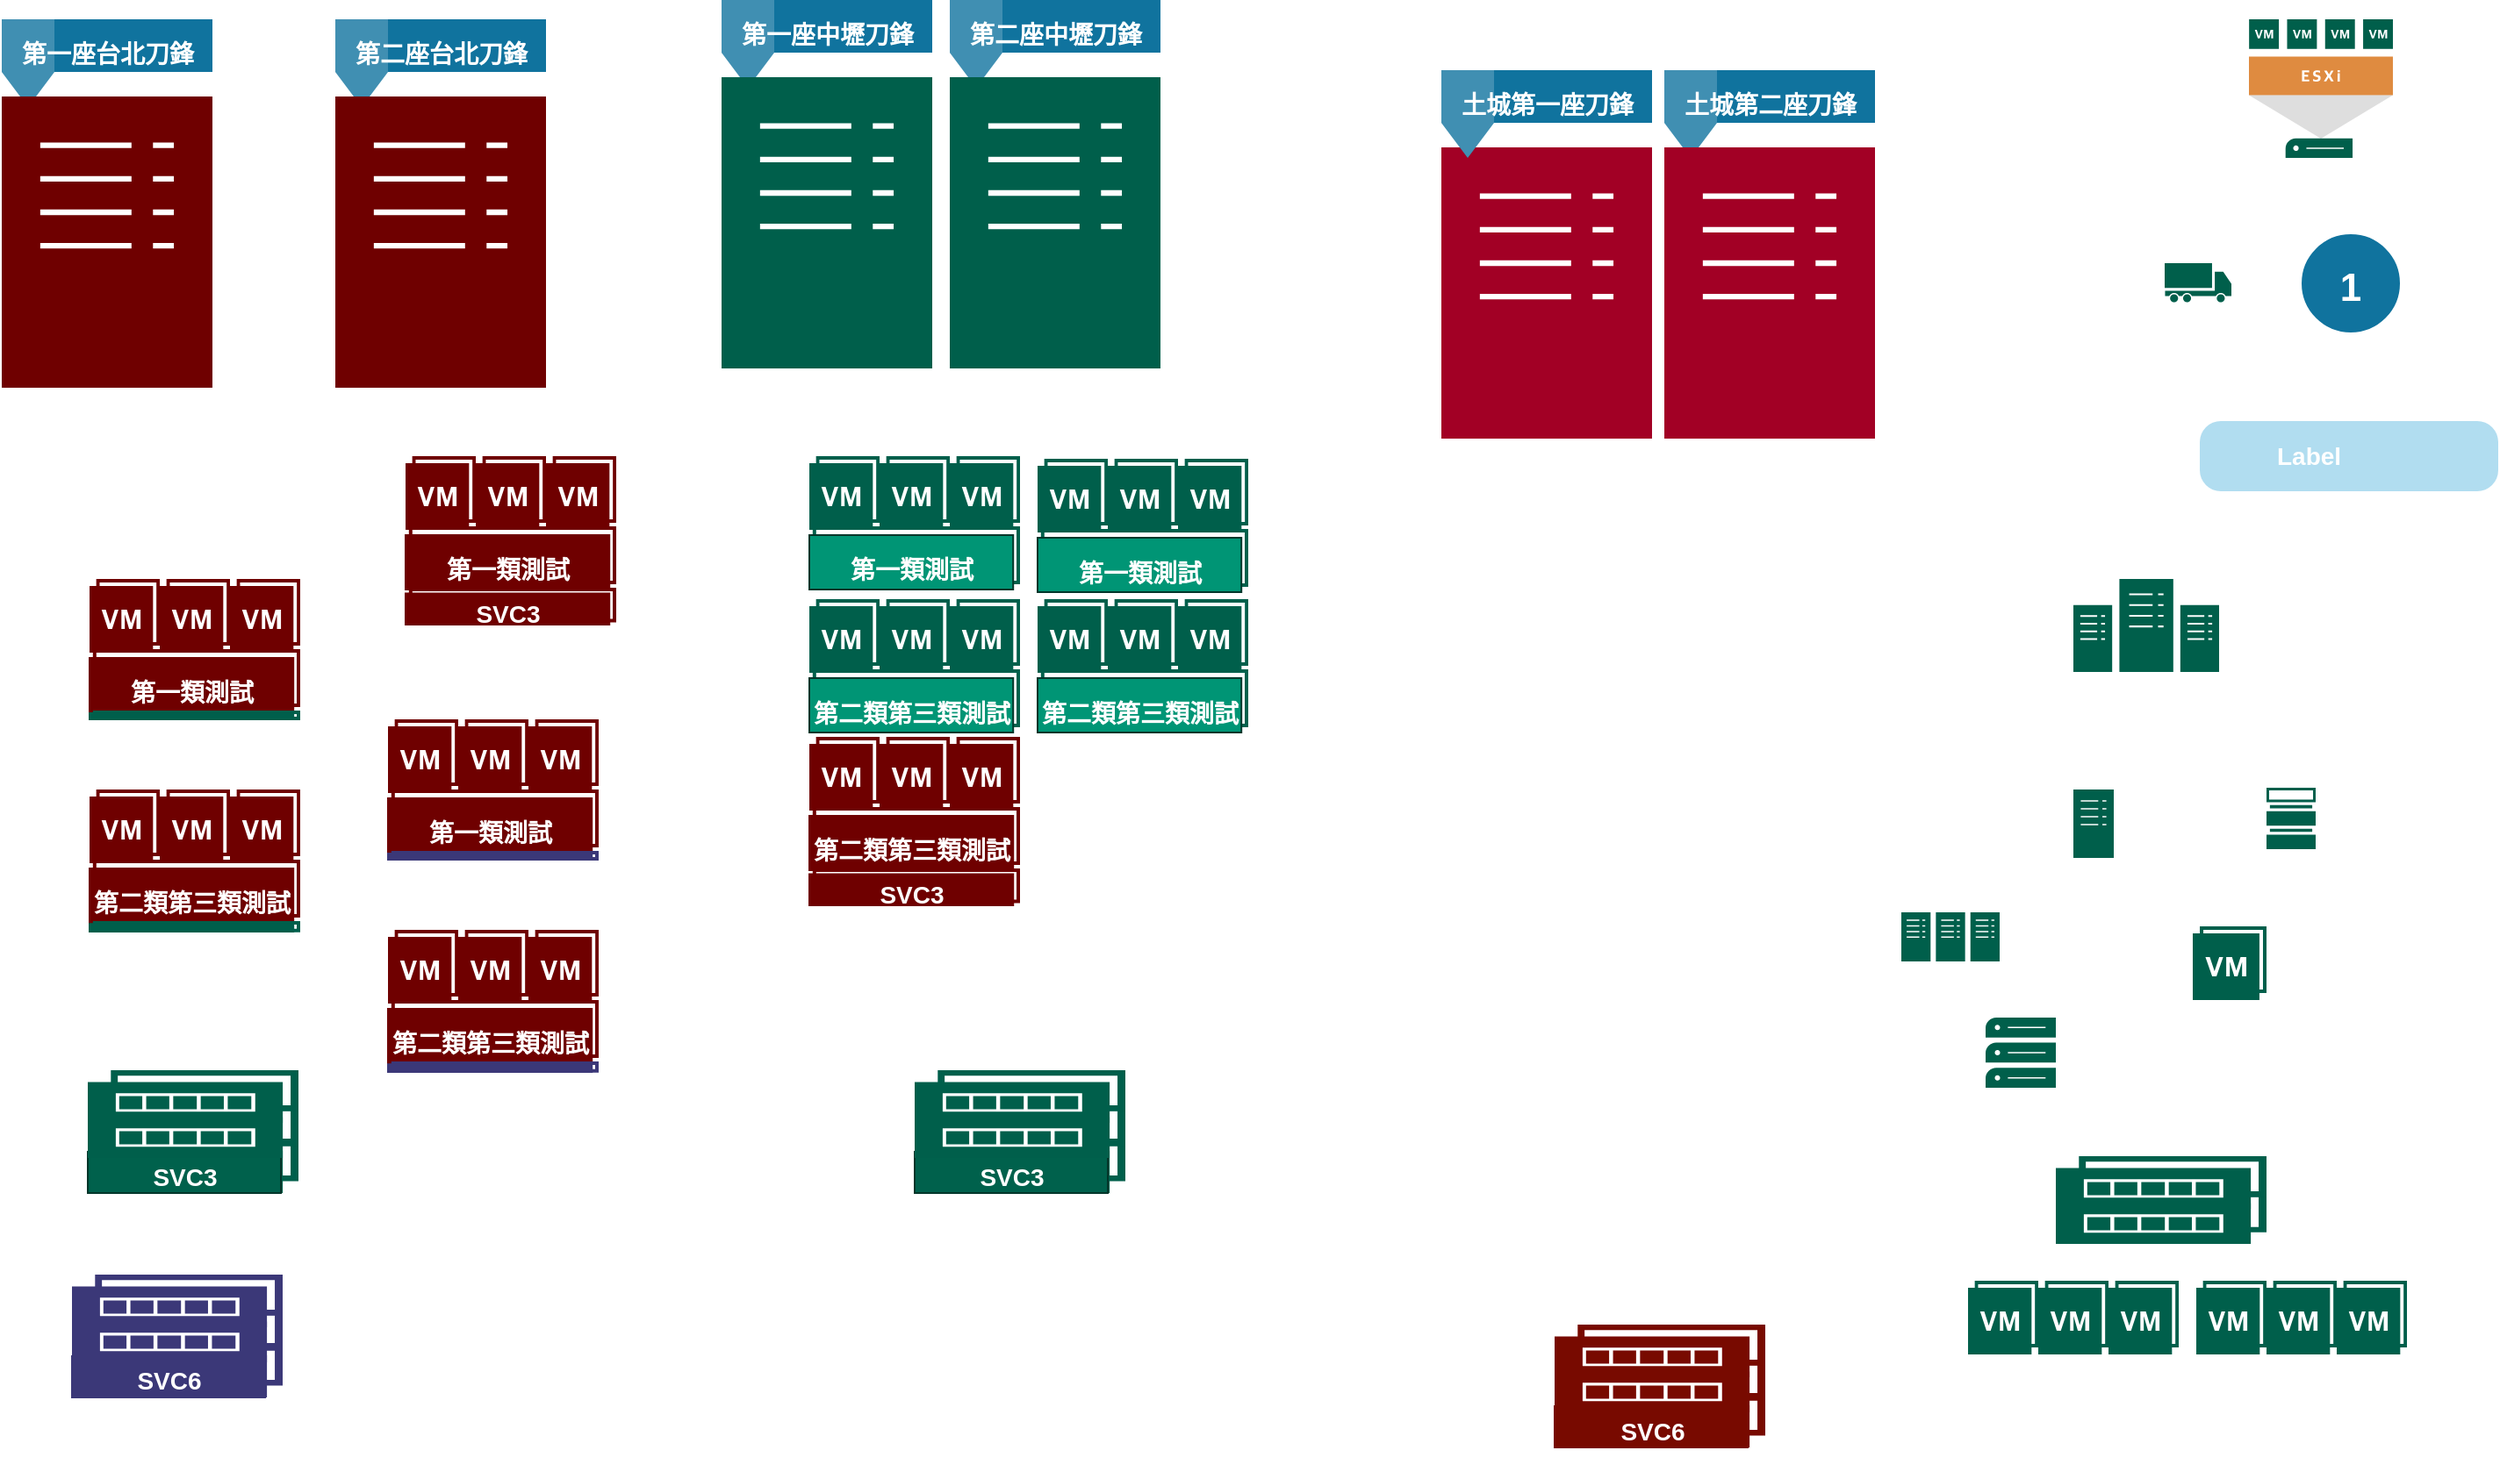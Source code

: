 <mxfile version="20.8.3" type="github">
  <diagram name="Page-1" id="197159a0-c6a4-9194-75a8-e4174976684c">
    <mxGraphModel dx="793" dy="455" grid="1" gridSize="10" guides="1" tooltips="1" connect="1" arrows="1" fold="1" page="1" pageScale="1.5" pageWidth="1169" pageHeight="826" background="none" math="0" shadow="0">
      <root>
        <mxCell id="0" style=";html=1;" />
        <mxCell id="1" style=";html=1;" parent="0" />
        <mxCell id="K1tRB7-W2vUKsGSA8-Zj-12" value="" style="sketch=0;pointerEvents=1;shadow=0;dashed=0;html=1;strokeColor=none;fillColor=#005F4B;labelPosition=center;verticalLabelPosition=bottom;verticalAlign=top;align=center;outlineConnect=0;shape=mxgraph.veeam2.datacenter;" parent="1" vertex="1">
          <mxGeometry x="1240" y="350" width="83" height="53" as="geometry" />
        </mxCell>
        <mxCell id="K1tRB7-W2vUKsGSA8-Zj-13" value="" style="sketch=0;pointerEvents=1;shadow=0;dashed=0;html=1;strokeColor=none;fillColor=#005F4B;labelPosition=center;verticalLabelPosition=bottom;verticalAlign=top;align=center;outlineConnect=0;shape=mxgraph.veeam2.datastore_66_full;" parent="1" vertex="1">
          <mxGeometry x="1350" y="469" width="28.0" height="35" as="geometry" />
        </mxCell>
        <mxCell id="K1tRB7-W2vUKsGSA8-Zj-15" value="第一座台北刀鋒" style="html=1;shape=mxgraph.infographic.flag;dx=30;dy=20;fillColor=#10739E;strokeColor=none;align=center;verticalAlign=top;fontColor=#ffffff;fontSize=14;fontStyle=1;shadow=0;spacingTop=5;" parent="1" vertex="1">
          <mxGeometry x="60" y="31" width="120" height="50" as="geometry" />
        </mxCell>
        <mxCell id="K1tRB7-W2vUKsGSA8-Zj-16" value="Label" style="shape=rect;rounded=1;whiteSpace=wrap;html=1;shadow=0;strokeColor=none;fillColor=#B1DDF0;arcSize=30;fontSize=14;spacingLeft=42;fontStyle=1;fontColor=#FFFFFF;align=left;" parent="1" vertex="1">
          <mxGeometry x="1312" y="260" width="170" height="40" as="geometry" />
        </mxCell>
        <mxCell id="K1tRB7-W2vUKsGSA8-Zj-17" value="1" style="shape=ellipse;perimeter=ellipsePerimeter;fontSize=22;fontStyle=1;shadow=0;strokeColor=#ffffff;fillColor=#10739E;strokeWidth=4;fontColor=#ffffff;align=center;" parent="1" vertex="1">
          <mxGeometry x="1368" y="151.5" width="60" height="60" as="geometry" />
        </mxCell>
        <mxCell id="K1tRB7-W2vUKsGSA8-Zj-18" value="" style="sketch=0;pointerEvents=1;shadow=0;dashed=0;html=1;strokeColor=none;fillColor=#005F4B;labelPosition=center;verticalLabelPosition=bottom;verticalAlign=top;align=center;outlineConnect=0;shape=mxgraph.veeam2.transport;" parent="1" vertex="1">
          <mxGeometry x="1292" y="170" width="38" height="23" as="geometry" />
        </mxCell>
        <mxCell id="yUQ04PIXcJd15L_iZT2i-1" value="" style="sketch=0;pointerEvents=1;shadow=0;dashed=0;html=1;strokeColor=#6F0000;fillColor=#6F0000;labelPosition=center;verticalLabelPosition=bottom;verticalAlign=top;align=center;outlineConnect=0;shape=mxgraph.veeam2.server;fontColor=#ffffff;" parent="1" vertex="1">
          <mxGeometry x="60" y="75" width="120" height="166" as="geometry" />
        </mxCell>
        <mxCell id="yUQ04PIXcJd15L_iZT2i-2" value="" style="sketch=0;pointerEvents=1;shadow=0;dashed=0;html=1;strokeColor=none;fillColor=#005F4B;labelPosition=center;verticalLabelPosition=bottom;verticalAlign=top;align=center;outlineConnect=0;shape=mxgraph.veeam2.esxi_host;" parent="1" vertex="1">
          <mxGeometry x="1340" y="31" width="82" height="79" as="geometry" />
        </mxCell>
        <mxCell id="yUQ04PIXcJd15L_iZT2i-6" value="第一座中壢刀鋒" style="html=1;shape=mxgraph.infographic.flag;dx=30;dy=20;fillColor=#10739E;strokeColor=none;align=center;verticalAlign=top;fontColor=#ffffff;fontSize=14;fontStyle=1;shadow=0;spacingTop=5;" parent="1" vertex="1">
          <mxGeometry x="470" y="20" width="120" height="50" as="geometry" />
        </mxCell>
        <mxCell id="yUQ04PIXcJd15L_iZT2i-7" value="" style="sketch=0;pointerEvents=1;shadow=0;dashed=0;html=1;strokeColor=none;fillColor=#005F4B;labelPosition=center;verticalLabelPosition=bottom;verticalAlign=top;align=center;outlineConnect=0;shape=mxgraph.veeam2.server;" parent="1" vertex="1">
          <mxGeometry x="470" y="64" width="120" height="166" as="geometry" />
        </mxCell>
        <mxCell id="yUQ04PIXcJd15L_iZT2i-8" value="第二座台北刀鋒" style="html=1;shape=mxgraph.infographic.flag;dx=30;dy=20;fillColor=#10739E;strokeColor=none;align=center;verticalAlign=top;fontColor=#ffffff;fontSize=14;fontStyle=1;shadow=0;spacingTop=5;" parent="1" vertex="1">
          <mxGeometry x="250" y="31" width="120" height="50" as="geometry" />
        </mxCell>
        <mxCell id="yUQ04PIXcJd15L_iZT2i-9" value="" style="sketch=0;pointerEvents=1;shadow=0;dashed=0;html=1;strokeColor=#6D1F00;fillColor=#6F0000;labelPosition=center;verticalLabelPosition=bottom;verticalAlign=top;align=center;outlineConnect=0;shape=mxgraph.veeam2.server;fontColor=#ffffff;" parent="1" vertex="1">
          <mxGeometry x="250" y="75" width="120" height="166" as="geometry" />
        </mxCell>
        <mxCell id="yUQ04PIXcJd15L_iZT2i-10" value="第二座中壢刀鋒" style="html=1;shape=mxgraph.infographic.flag;dx=30;dy=20;fillColor=#10739E;strokeColor=none;align=center;verticalAlign=top;fontColor=#ffffff;fontSize=14;fontStyle=1;shadow=0;spacingTop=5;" parent="1" vertex="1">
          <mxGeometry x="600" y="20" width="120" height="50" as="geometry" />
        </mxCell>
        <mxCell id="yUQ04PIXcJd15L_iZT2i-11" value="" style="sketch=0;pointerEvents=1;shadow=0;dashed=0;html=1;strokeColor=none;fillColor=#005F4B;labelPosition=center;verticalLabelPosition=bottom;verticalAlign=top;align=center;outlineConnect=0;shape=mxgraph.veeam2.server;" parent="1" vertex="1">
          <mxGeometry x="600" y="64" width="120" height="166" as="geometry" />
        </mxCell>
        <mxCell id="yUQ04PIXcJd15L_iZT2i-13" value="" style="sketch=0;pointerEvents=1;shadow=0;dashed=0;html=1;strokeColor=#6F0000;fillColor=#a20025;labelPosition=center;verticalLabelPosition=bottom;verticalAlign=top;align=center;outlineConnect=0;shape=mxgraph.veeam2.server;fontColor=#ffffff;" parent="1" vertex="1">
          <mxGeometry x="880" y="104" width="120" height="166" as="geometry" />
        </mxCell>
        <mxCell id="yUQ04PIXcJd15L_iZT2i-14" value="土城第二座刀鋒" style="html=1;shape=mxgraph.infographic.flag;dx=30;dy=20;fillColor=#10739E;strokeColor=none;align=center;verticalAlign=top;fontColor=#ffffff;fontSize=14;fontStyle=1;shadow=0;spacingTop=5;" parent="1" vertex="1">
          <mxGeometry x="1007" y="60" width="120" height="50" as="geometry" />
        </mxCell>
        <mxCell id="yUQ04PIXcJd15L_iZT2i-15" value="" style="sketch=0;pointerEvents=1;shadow=0;dashed=0;html=1;strokeColor=#6D1F00;fillColor=#A20025;labelPosition=center;verticalLabelPosition=bottom;verticalAlign=top;align=center;outlineConnect=0;shape=mxgraph.veeam2.server;fontColor=#ffffff;" parent="1" vertex="1">
          <mxGeometry x="1007" y="104" width="120" height="166" as="geometry" />
        </mxCell>
        <mxCell id="yUQ04PIXcJd15L_iZT2i-23" value="" style="group" parent="1" vertex="1" connectable="0">
          <mxGeometry x="1180" y="750" width="120" height="42" as="geometry" />
        </mxCell>
        <mxCell id="yUQ04PIXcJd15L_iZT2i-24" value="" style="sketch=0;pointerEvents=1;shadow=0;dashed=0;html=1;strokeColor=none;fillColor=#005F4B;labelPosition=center;verticalLabelPosition=bottom;verticalAlign=top;align=center;outlineConnect=0;shape=mxgraph.veeam2.vm_with_a_snapshot;" parent="yUQ04PIXcJd15L_iZT2i-23" vertex="1">
          <mxGeometry x="80" width="40" height="42" as="geometry" />
        </mxCell>
        <mxCell id="yUQ04PIXcJd15L_iZT2i-25" value="" style="sketch=0;pointerEvents=1;shadow=0;dashed=0;html=1;strokeColor=none;fillColor=#005F4B;labelPosition=center;verticalLabelPosition=bottom;verticalAlign=top;align=center;outlineConnect=0;shape=mxgraph.veeam2.vm_with_a_snapshot;" parent="yUQ04PIXcJd15L_iZT2i-23" vertex="1">
          <mxGeometry x="40" width="40" height="42" as="geometry" />
        </mxCell>
        <mxCell id="yUQ04PIXcJd15L_iZT2i-26" value="" style="sketch=0;pointerEvents=1;shadow=0;dashed=0;html=1;strokeColor=none;fillColor=#005F4B;labelPosition=center;verticalLabelPosition=bottom;verticalAlign=top;align=center;outlineConnect=0;shape=mxgraph.veeam2.vm_with_a_snapshot;" parent="yUQ04PIXcJd15L_iZT2i-23" vertex="1">
          <mxGeometry width="40" height="42" as="geometry" />
        </mxCell>
        <mxCell id="yUQ04PIXcJd15L_iZT2i-27" value="" style="group" parent="1" vertex="1" connectable="0">
          <mxGeometry x="1310" y="750" width="120" height="42" as="geometry" />
        </mxCell>
        <mxCell id="yUQ04PIXcJd15L_iZT2i-28" value="" style="sketch=0;pointerEvents=1;shadow=0;dashed=0;html=1;strokeColor=none;fillColor=#005F4B;labelPosition=center;verticalLabelPosition=bottom;verticalAlign=top;align=center;outlineConnect=0;shape=mxgraph.veeam2.vm_with_a_snapshot;" parent="yUQ04PIXcJd15L_iZT2i-27" vertex="1">
          <mxGeometry x="80" width="40" height="42" as="geometry" />
        </mxCell>
        <mxCell id="yUQ04PIXcJd15L_iZT2i-29" value="" style="sketch=0;pointerEvents=1;shadow=0;dashed=0;html=1;strokeColor=none;fillColor=#005F4B;labelPosition=center;verticalLabelPosition=bottom;verticalAlign=top;align=center;outlineConnect=0;shape=mxgraph.veeam2.vm_with_a_snapshot;" parent="yUQ04PIXcJd15L_iZT2i-27" vertex="1">
          <mxGeometry x="40" width="40" height="42" as="geometry" />
        </mxCell>
        <mxCell id="yUQ04PIXcJd15L_iZT2i-30" value="" style="sketch=0;pointerEvents=1;shadow=0;dashed=0;html=1;strokeColor=none;fillColor=#005F4B;labelPosition=center;verticalLabelPosition=bottom;verticalAlign=top;align=center;outlineConnect=0;shape=mxgraph.veeam2.vm_with_a_snapshot;" parent="yUQ04PIXcJd15L_iZT2i-27" vertex="1">
          <mxGeometry width="40" height="42" as="geometry" />
        </mxCell>
        <mxCell id="yUQ04PIXcJd15L_iZT2i-40" value="" style="sketch=0;pointerEvents=1;shadow=0;dashed=0;html=1;strokeColor=none;fillColor=#005F4B;labelPosition=center;verticalLabelPosition=bottom;verticalAlign=top;align=center;outlineConnect=0;shape=mxgraph.veeam2.server_stack;" parent="1" vertex="1">
          <mxGeometry x="1190" y="600" width="40" height="40" as="geometry" />
        </mxCell>
        <mxCell id="yUQ04PIXcJd15L_iZT2i-41" value="" style="sketch=0;pointerEvents=1;shadow=0;dashed=0;html=1;strokeColor=none;fillColor=#005F4B;labelPosition=center;verticalLabelPosition=bottom;verticalAlign=top;align=center;outlineConnect=0;shape=mxgraph.veeam2.server;" parent="1" vertex="1">
          <mxGeometry x="1240" y="470" width="23" height="39" as="geometry" />
        </mxCell>
        <mxCell id="yUQ04PIXcJd15L_iZT2i-42" value="" style="sketch=0;pointerEvents=1;shadow=0;dashed=0;html=1;strokeColor=none;fillColor=#005F4B;labelPosition=center;verticalLabelPosition=bottom;verticalAlign=top;align=center;outlineConnect=0;shape=mxgraph.veeam2.server_cluster;" parent="1" vertex="1">
          <mxGeometry x="1142" y="540" width="56.0" height="28.0" as="geometry" />
        </mxCell>
        <mxCell id="bWpF_yvZzBDOlQR7NDEe-1" value="土城第一座刀鋒" style="html=1;shape=mxgraph.infographic.flag;dx=30;dy=20;fillColor=#10739E;strokeColor=none;align=center;verticalAlign=top;fontColor=#ffffff;fontSize=14;fontStyle=1;shadow=0;spacingTop=5;" parent="1" vertex="1">
          <mxGeometry x="880" y="60" width="120" height="50" as="geometry" />
        </mxCell>
        <mxCell id="bWpF_yvZzBDOlQR7NDEe-8" value="" style="sketch=0;pointerEvents=1;shadow=0;dashed=0;html=1;strokeColor=none;fillColor=#005F4B;labelPosition=center;verticalLabelPosition=bottom;verticalAlign=top;align=center;outlineConnect=0;shape=mxgraph.veeam2.vm_with_a_snapshot;" parent="1" vertex="1">
          <mxGeometry x="1308" y="548" width="42" height="42" as="geometry" />
        </mxCell>
        <mxCell id="bWpF_yvZzBDOlQR7NDEe-58" value="" style="group;fillColor=none;fillStyle=auto;strokeColor=none;" parent="1" vertex="1" connectable="0">
          <mxGeometry x="109" y="630" width="120" height="87" as="geometry" />
        </mxCell>
        <mxCell id="bWpF_yvZzBDOlQR7NDEe-90" value="" style="group" parent="bWpF_yvZzBDOlQR7NDEe-58" vertex="1" connectable="0">
          <mxGeometry width="120" height="70" as="geometry" />
        </mxCell>
        <mxCell id="bWpF_yvZzBDOlQR7NDEe-89" value="" style="group" parent="bWpF_yvZzBDOlQR7NDEe-90" vertex="1" connectable="0">
          <mxGeometry y="39" width="120" height="31" as="geometry" />
        </mxCell>
        <mxCell id="bWpF_yvZzBDOlQR7NDEe-87" value="" style="sketch=0;pointerEvents=1;shadow=0;dashed=0;html=1;strokeColor=none;fillColor=#005F4B;labelPosition=center;verticalLabelPosition=bottom;verticalAlign=top;align=center;outlineConnect=0;shape=mxgraph.veeam2.data_volume_with_snapshot;strokeWidth=2;" parent="bWpF_yvZzBDOlQR7NDEe-89" vertex="1">
          <mxGeometry width="120" height="31" as="geometry" />
        </mxCell>
        <mxCell id="bWpF_yvZzBDOlQR7NDEe-80" value="SVC3&lt;br&gt;" style="html=1;shape=mxgraph.infographic.barCallout;dx=105.55;dy=0;fillColor=#00614C;strokeColor=#00362A;align=center;verticalAlign=middle;fontColor=#ffffff;fontSize=14;fontStyle=1;shadow=0;spacingTop=5;" parent="bWpF_yvZzBDOlQR7NDEe-89" vertex="1">
          <mxGeometry y="7.561" width="110" height="23.439" as="geometry" />
        </mxCell>
        <mxCell id="bWpF_yvZzBDOlQR7NDEe-57" value="" style="sketch=0;pointerEvents=1;shadow=0;dashed=0;html=1;strokeColor=none;fillColor=#005F4B;labelPosition=center;verticalLabelPosition=bottom;verticalAlign=top;align=center;outlineConnect=0;shape=mxgraph.veeam2.data_volume_with_snapshot;strokeWidth=2;" parent="bWpF_yvZzBDOlQR7NDEe-90" vertex="1">
          <mxGeometry y="20" width="120" height="30" as="geometry" />
        </mxCell>
        <mxCell id="bWpF_yvZzBDOlQR7NDEe-54" value="&lt;span style=&quot;color: rgba(0, 0, 0, 0); font-family: monospace; font-size: 0px; text-align: start;&quot;&gt;%3CmxGraphModel%3E%3Croot%3E%3CmxCell%20id%3D%220%22%2F%3E%3CmxCell%20id%3D%221%22%20parent%3D%220%22%2F%3E%3CmxCell%20id%3D%222%22%20value%3D%22%22%20style%3D%22group%22%20vertex%3D%221%22%20connectable%3D%220%22%20parent%3D%221%22%3E%3CmxGeometry%20x%3D%22220%22%20y%3D%22560%22%20width%3D%22120%22%20height%3D%2250%22%20as%3D%22geometry%22%2F%3E%3C%2FmxCell%3E%3CmxCell%20id%3D%223%22%20value%3D%22%22%20style%3D%22sketch%3D0%3BpointerEvents%3D1%3Bshadow%3D0%3Bdashed%3D0%3Bhtml%3D1%3BstrokeColor%3Dnone%3BfillColor%3D%23005F4B%3BlabelPosition%3Dcenter%3BverticalLabelPosition%3Dbottom%3BverticalAlign%3Dtop%3Balign%3Dcenter%3BoutlineConnect%3D0%3Bshape%3Dmxgraph.veeam2.data_volume_with_snapshot%3BstrokeWidth%3D2%3B%22%20vertex%3D%221%22%20parent%3D%222%22%3E%3CmxGeometry%20y%3D%2220%22%20width%3D%22120%22%20height%3D%2230%22%20as%3D%22geometry%22%2F%3E%3C%2FmxCell%3E%3CmxCell%20id%3D%224%22%20value%3D%22%22%20style%3D%22sketch%3D0%3BpointerEvents%3D1%3Bshadow%3D0%3Bdashed%3D0%3Bhtml%3D1%3BstrokeColor%3Dnone%3BfillColor%3D%23005F4B%3BlabelPosition%3Dcenter%3BverticalLabelPosition%3Dbottom%3BverticalAlign%3Dtop%3Balign%3Dcenter%3BoutlineConnect%3D0%3Bshape%3Dmxgraph.veeam2.data_volume_with_snapshot%3BstrokeWidth%3D2%3B%22%20vertex%3D%221%22%20parent%3D%222%22%3E%3CmxGeometry%20width%3D%22120%22%20height%3D%2230%22%20as%3D%22geometry%22%2F%3E%3C%2FmxCell%3E%3C%2Froot%3E%3C%2FmxGraphModel%3E&lt;/span&gt;" style="sketch=0;pointerEvents=1;shadow=0;dashed=0;html=1;strokeColor=none;fillColor=#005F4B;labelPosition=center;verticalLabelPosition=bottom;verticalAlign=top;align=center;outlineConnect=0;shape=mxgraph.veeam2.data_volume_with_snapshot;strokeWidth=2;" parent="bWpF_yvZzBDOlQR7NDEe-90" vertex="1">
          <mxGeometry width="120" height="30" as="geometry" />
        </mxCell>
        <mxCell id="bWpF_yvZzBDOlQR7NDEe-65" value="" style="group" parent="1" vertex="1" connectable="0">
          <mxGeometry x="1230" y="679" width="120" height="50" as="geometry" />
        </mxCell>
        <mxCell id="bWpF_yvZzBDOlQR7NDEe-66" value="" style="sketch=0;pointerEvents=1;shadow=0;dashed=0;html=1;strokeColor=none;fillColor=#005F4B;labelPosition=center;verticalLabelPosition=bottom;verticalAlign=top;align=center;outlineConnect=0;shape=mxgraph.veeam2.data_volume_with_snapshot;strokeWidth=2;" parent="bWpF_yvZzBDOlQR7NDEe-65" vertex="1">
          <mxGeometry y="20" width="120" height="30" as="geometry" />
        </mxCell>
        <mxCell id="bWpF_yvZzBDOlQR7NDEe-67" value="" style="sketch=0;pointerEvents=1;shadow=0;dashed=0;html=1;strokeColor=none;fillColor=#005F4B;labelPosition=center;verticalLabelPosition=bottom;verticalAlign=top;align=center;outlineConnect=0;shape=mxgraph.veeam2.data_volume_with_snapshot;strokeWidth=2;" parent="bWpF_yvZzBDOlQR7NDEe-65" vertex="1">
          <mxGeometry width="120" height="30" as="geometry" />
        </mxCell>
        <mxCell id="bWpF_yvZzBDOlQR7NDEe-91" value="" style="group;fillColor=none;fillStyle=auto;strokeColor=none;" parent="1" vertex="1" connectable="0">
          <mxGeometry x="580" y="630" width="120" height="87" as="geometry" />
        </mxCell>
        <mxCell id="bWpF_yvZzBDOlQR7NDEe-92" value="" style="group" parent="bWpF_yvZzBDOlQR7NDEe-91" vertex="1" connectable="0">
          <mxGeometry width="120" height="70" as="geometry" />
        </mxCell>
        <mxCell id="bWpF_yvZzBDOlQR7NDEe-93" value="" style="group" parent="bWpF_yvZzBDOlQR7NDEe-92" vertex="1" connectable="0">
          <mxGeometry y="39" width="120" height="31" as="geometry" />
        </mxCell>
        <mxCell id="bWpF_yvZzBDOlQR7NDEe-94" value="" style="sketch=0;pointerEvents=1;shadow=0;dashed=0;html=1;strokeColor=none;fillColor=#005F4B;labelPosition=center;verticalLabelPosition=bottom;verticalAlign=top;align=center;outlineConnect=0;shape=mxgraph.veeam2.data_volume_with_snapshot;strokeWidth=2;" parent="bWpF_yvZzBDOlQR7NDEe-93" vertex="1">
          <mxGeometry width="120" height="31" as="geometry" />
        </mxCell>
        <mxCell id="bWpF_yvZzBDOlQR7NDEe-95" value="SVC3&lt;br&gt;" style="html=1;shape=mxgraph.infographic.barCallout;dx=105.55;dy=0;fillColor=#00614C;strokeColor=#00362A;align=center;verticalAlign=middle;fontColor=#ffffff;fontSize=14;fontStyle=1;shadow=0;spacingTop=5;" parent="bWpF_yvZzBDOlQR7NDEe-93" vertex="1">
          <mxGeometry y="7.561" width="110" height="23.439" as="geometry" />
        </mxCell>
        <mxCell id="bWpF_yvZzBDOlQR7NDEe-96" value="" style="sketch=0;pointerEvents=1;shadow=0;dashed=0;html=1;strokeColor=none;fillColor=#005F4B;labelPosition=center;verticalLabelPosition=bottom;verticalAlign=top;align=center;outlineConnect=0;shape=mxgraph.veeam2.data_volume_with_snapshot;strokeWidth=2;" parent="bWpF_yvZzBDOlQR7NDEe-92" vertex="1">
          <mxGeometry y="20" width="120" height="30" as="geometry" />
        </mxCell>
        <mxCell id="bWpF_yvZzBDOlQR7NDEe-97" value="&lt;span style=&quot;color: rgba(0, 0, 0, 0); font-family: monospace; font-size: 0px; text-align: start;&quot;&gt;%3CmxGraphModel%3E%3Croot%3E%3CmxCell%20id%3D%220%22%2F%3E%3CmxCell%20id%3D%221%22%20parent%3D%220%22%2F%3E%3CmxCell%20id%3D%222%22%20value%3D%22%22%20style%3D%22group%22%20vertex%3D%221%22%20connectable%3D%220%22%20parent%3D%221%22%3E%3CmxGeometry%20x%3D%22220%22%20y%3D%22560%22%20width%3D%22120%22%20height%3D%2250%22%20as%3D%22geometry%22%2F%3E%3C%2FmxCell%3E%3CmxCell%20id%3D%223%22%20value%3D%22%22%20style%3D%22sketch%3D0%3BpointerEvents%3D1%3Bshadow%3D0%3Bdashed%3D0%3Bhtml%3D1%3BstrokeColor%3Dnone%3BfillColor%3D%23005F4B%3BlabelPosition%3Dcenter%3BverticalLabelPosition%3Dbottom%3BverticalAlign%3Dtop%3Balign%3Dcenter%3BoutlineConnect%3D0%3Bshape%3Dmxgraph.veeam2.data_volume_with_snapshot%3BstrokeWidth%3D2%3B%22%20vertex%3D%221%22%20parent%3D%222%22%3E%3CmxGeometry%20y%3D%2220%22%20width%3D%22120%22%20height%3D%2230%22%20as%3D%22geometry%22%2F%3E%3C%2FmxCell%3E%3CmxCell%20id%3D%224%22%20value%3D%22%22%20style%3D%22sketch%3D0%3BpointerEvents%3D1%3Bshadow%3D0%3Bdashed%3D0%3Bhtml%3D1%3BstrokeColor%3Dnone%3BfillColor%3D%23005F4B%3BlabelPosition%3Dcenter%3BverticalLabelPosition%3Dbottom%3BverticalAlign%3Dtop%3Balign%3Dcenter%3BoutlineConnect%3D0%3Bshape%3Dmxgraph.veeam2.data_volume_with_snapshot%3BstrokeWidth%3D2%3B%22%20vertex%3D%221%22%20parent%3D%222%22%3E%3CmxGeometry%20width%3D%22120%22%20height%3D%2230%22%20as%3D%22geometry%22%2F%3E%3C%2FmxCell%3E%3C%2Froot%3E%3C%2FmxGraphModel%3E&lt;/span&gt;" style="sketch=0;pointerEvents=1;shadow=0;dashed=0;html=1;strokeColor=none;fillColor=#005F4B;labelPosition=center;verticalLabelPosition=bottom;verticalAlign=top;align=center;outlineConnect=0;shape=mxgraph.veeam2.data_volume_with_snapshot;strokeWidth=2;" parent="bWpF_yvZzBDOlQR7NDEe-92" vertex="1">
          <mxGeometry width="120" height="30" as="geometry" />
        </mxCell>
        <mxCell id="bWpF_yvZzBDOlQR7NDEe-98" value="v" style="group;fillColor=none;fillStyle=auto;strokeColor=none;" parent="1" vertex="1" connectable="0">
          <mxGeometry x="99" y="746.5" width="120" height="87" as="geometry" />
        </mxCell>
        <mxCell id="bWpF_yvZzBDOlQR7NDEe-99" value="" style="group" parent="bWpF_yvZzBDOlQR7NDEe-98" vertex="1" connectable="0">
          <mxGeometry x="1" width="120" height="70" as="geometry" />
        </mxCell>
        <mxCell id="bWpF_yvZzBDOlQR7NDEe-100" value="" style="group" parent="bWpF_yvZzBDOlQR7NDEe-99" vertex="1" connectable="0">
          <mxGeometry y="39" width="120" height="31" as="geometry" />
        </mxCell>
        <mxCell id="bWpF_yvZzBDOlQR7NDEe-101" value="" style="sketch=0;pointerEvents=1;shadow=0;dashed=0;html=1;strokeColor=none;fillColor=#3B3878;labelPosition=center;verticalLabelPosition=bottom;verticalAlign=top;align=center;outlineConnect=0;shape=mxgraph.veeam2.data_volume_with_snapshot;strokeWidth=2;" parent="bWpF_yvZzBDOlQR7NDEe-100" vertex="1">
          <mxGeometry width="120" height="31" as="geometry" />
        </mxCell>
        <mxCell id="bWpF_yvZzBDOlQR7NDEe-102" value="SVC6" style="html=1;shape=mxgraph.infographic.barCallout;dx=105.55;dy=0;fillColor=#3B3878;strokeColor=#3B3878;align=center;verticalAlign=middle;fontColor=#ffffff;fontSize=14;fontStyle=1;shadow=0;spacingTop=5;" parent="bWpF_yvZzBDOlQR7NDEe-100" vertex="1">
          <mxGeometry y="7.561" width="110" height="23.439" as="geometry" />
        </mxCell>
        <mxCell id="bWpF_yvZzBDOlQR7NDEe-103" value="" style="sketch=0;pointerEvents=1;shadow=0;dashed=0;html=1;strokeColor=none;fillColor=#3B3878;labelPosition=center;verticalLabelPosition=bottom;verticalAlign=top;align=center;outlineConnect=0;shape=mxgraph.veeam2.data_volume_with_snapshot;strokeWidth=2;" parent="bWpF_yvZzBDOlQR7NDEe-99" vertex="1">
          <mxGeometry y="20" width="120" height="30" as="geometry" />
        </mxCell>
        <mxCell id="bWpF_yvZzBDOlQR7NDEe-104" value="&lt;span style=&quot;color: rgba(0, 0, 0, 0); font-family: monospace; font-size: 0px; text-align: start;&quot;&gt;%3CmxGraphModel%3E%3Croot%3E%3CmxCell%20id%3D%220%22%2F%3E%3CmxCell%20id%3D%221%22%20parent%3D%220%22%2F%3E%3CmxCell%20id%3D%222%22%20value%3D%22%22%20style%3D%22group%22%20vertex%3D%221%22%20connectable%3D%220%22%20parent%3D%221%22%3E%3CmxGeometry%20x%3D%22220%22%20y%3D%22560%22%20width%3D%22120%22%20height%3D%2250%22%20as%3D%22geometry%22%2F%3E%3C%2FmxCell%3E%3CmxCell%20id%3D%223%22%20value%3D%22%22%20style%3D%22sketch%3D0%3BpointerEvents%3D1%3Bshadow%3D0%3Bdashed%3D0%3Bhtml%3D1%3BstrokeColor%3Dnone%3BfillColor%3D%23005F4B%3BlabelPosition%3Dcenter%3BverticalLabelPosition%3Dbottom%3BverticalAlign%3Dtop%3Balign%3Dcenter%3BoutlineConnect%3D0%3Bshape%3Dmxgraph.veeam2.data_volume_with_snapshot%3BstrokeWidth%3D2%3B%22%20vertex%3D%221%22%20parent%3D%222%22%3E%3CmxGeometry%20y%3D%2220%22%20width%3D%22120%22%20height%3D%2230%22%20as%3D%22geometry%22%2F%3E%3C%2FmxCell%3E%3CmxCell%20id%3D%224%22%20value%3D%22%22%20style%3D%22sketch%3D0%3BpointerEvents%3D1%3Bshadow%3D0%3Bdashed%3D0%3Bhtml%3D1%3BstrokeColor%3Dnone%3BfillColor%3D%23005F4B%3BlabelPosition%3Dcenter%3BverticalLabelPosition%3Dbottom%3BverticalAlign%3Dtop%3Balign%3Dcenter%3BoutlineConnect%3D0%3Bshape%3Dmxgraph.veeam2.data_volume_with_snapshot%3BstrokeWidth%3D2%3B%22%20vertex%3D%221%22%20parent%3D%222%22%3E%3CmxGeometry%20width%3D%22120%22%20height%3D%2230%22%20as%3D%22geometry%22%2F%3E%3C%2FmxCell%3E%3C%2Froot%3E%3C%2FmxGraphModel%3E&lt;/span&gt;" style="sketch=0;pointerEvents=1;shadow=0;dashed=0;html=1;strokeColor=none;fillColor=#3B3878;labelPosition=center;verticalLabelPosition=bottom;verticalAlign=top;align=center;outlineConnect=0;shape=mxgraph.veeam2.data_volume_with_snapshot;strokeWidth=2;" parent="bWpF_yvZzBDOlQR7NDEe-99" vertex="1">
          <mxGeometry width="120" height="30" as="geometry" />
        </mxCell>
        <mxCell id="cVu7PcEsQeXlVnB6uL41-1" value="" style="group" parent="1" vertex="1" connectable="0">
          <mxGeometry x="520" y="280" width="120" height="76" as="geometry" />
        </mxCell>
        <mxCell id="cVu7PcEsQeXlVnB6uL41-2" value="" style="group" parent="cVu7PcEsQeXlVnB6uL41-1" vertex="1" connectable="0">
          <mxGeometry y="41" width="119" height="35" as="geometry" />
        </mxCell>
        <mxCell id="cVu7PcEsQeXlVnB6uL41-3" value="第一類" style="html=1;shape=mxgraph.infographic.barCallout;dx=105.55;dy=0;fillColor=#FFFFFF;strokeColor=#00614C;align=center;verticalAlign=top;fontColor=#ffffff;fontSize=14;fontStyle=1;shadow=0;spacingTop=5;strokeWidth=2;" parent="cVu7PcEsQeXlVnB6uL41-2" vertex="1">
          <mxGeometry x="2.902" width="116.098" height="31" as="geometry" />
        </mxCell>
        <mxCell id="cVu7PcEsQeXlVnB6uL41-4" value="第一類測試" style="html=1;shape=mxgraph.infographic.barCallout;dx=105.55;dy=0;fillColor=#009575;strokeColor=#00362A;align=center;verticalAlign=top;fontColor=#ffffff;fontSize=14;fontStyle=1;shadow=0;spacingTop=5;" parent="cVu7PcEsQeXlVnB6uL41-2" vertex="1">
          <mxGeometry y="4" width="116.098" height="31" as="geometry" />
        </mxCell>
        <mxCell id="cVu7PcEsQeXlVnB6uL41-5" value="" style="group" parent="cVu7PcEsQeXlVnB6uL41-1" vertex="1" connectable="0">
          <mxGeometry width="120" height="42" as="geometry" />
        </mxCell>
        <mxCell id="cVu7PcEsQeXlVnB6uL41-6" value="" style="sketch=0;pointerEvents=1;shadow=0;dashed=0;html=1;strokeColor=none;fillColor=#005F4B;labelPosition=center;verticalLabelPosition=bottom;verticalAlign=top;align=center;outlineConnect=0;shape=mxgraph.veeam2.vm_with_a_snapshot;" parent="cVu7PcEsQeXlVnB6uL41-5" vertex="1">
          <mxGeometry x="80" width="40" height="42" as="geometry" />
        </mxCell>
        <mxCell id="cVu7PcEsQeXlVnB6uL41-7" value="" style="sketch=0;pointerEvents=1;shadow=0;dashed=0;html=1;strokeColor=none;fillColor=#005F4B;labelPosition=center;verticalLabelPosition=bottom;verticalAlign=top;align=center;outlineConnect=0;shape=mxgraph.veeam2.vm_with_a_snapshot;" parent="cVu7PcEsQeXlVnB6uL41-5" vertex="1">
          <mxGeometry x="40" width="40" height="42" as="geometry" />
        </mxCell>
        <mxCell id="cVu7PcEsQeXlVnB6uL41-8" value="" style="sketch=0;pointerEvents=1;shadow=0;dashed=0;html=1;strokeColor=none;fillColor=#005F4B;labelPosition=center;verticalLabelPosition=bottom;verticalAlign=top;align=center;outlineConnect=0;shape=mxgraph.veeam2.vm_with_a_snapshot;" parent="cVu7PcEsQeXlVnB6uL41-5" vertex="1">
          <mxGeometry width="40" height="42" as="geometry" />
        </mxCell>
        <mxCell id="cVu7PcEsQeXlVnB6uL41-9" value="" style="group" parent="1" vertex="1" connectable="0">
          <mxGeometry x="520" y="361.5" width="120" height="76" as="geometry" />
        </mxCell>
        <mxCell id="cVu7PcEsQeXlVnB6uL41-10" value="" style="group" parent="cVu7PcEsQeXlVnB6uL41-9" vertex="1" connectable="0">
          <mxGeometry y="41" width="119" height="35" as="geometry" />
        </mxCell>
        <mxCell id="cVu7PcEsQeXlVnB6uL41-11" value="第一類" style="html=1;shape=mxgraph.infographic.barCallout;dx=105.55;dy=0;fillColor=#FFFFFF;strokeColor=#00614C;align=center;verticalAlign=top;fontColor=#ffffff;fontSize=14;fontStyle=1;shadow=0;spacingTop=5;strokeWidth=2;" parent="cVu7PcEsQeXlVnB6uL41-10" vertex="1">
          <mxGeometry x="2.902" width="116.098" height="31" as="geometry" />
        </mxCell>
        <mxCell id="cVu7PcEsQeXlVnB6uL41-12" value="第二類第三類測試" style="html=1;shape=mxgraph.infographic.barCallout;dx=105.55;dy=0;fillColor=#009575;strokeColor=#00362A;align=center;verticalAlign=top;fontColor=#ffffff;fontSize=14;fontStyle=1;shadow=0;spacingTop=5;" parent="cVu7PcEsQeXlVnB6uL41-10" vertex="1">
          <mxGeometry y="4" width="116.098" height="31" as="geometry" />
        </mxCell>
        <mxCell id="cVu7PcEsQeXlVnB6uL41-13" value="" style="group" parent="cVu7PcEsQeXlVnB6uL41-9" vertex="1" connectable="0">
          <mxGeometry width="120" height="42" as="geometry" />
        </mxCell>
        <mxCell id="cVu7PcEsQeXlVnB6uL41-14" value="" style="sketch=0;pointerEvents=1;shadow=0;dashed=0;html=1;strokeColor=none;fillColor=#005F4B;labelPosition=center;verticalLabelPosition=bottom;verticalAlign=top;align=center;outlineConnect=0;shape=mxgraph.veeam2.vm_with_a_snapshot;" parent="cVu7PcEsQeXlVnB6uL41-13" vertex="1">
          <mxGeometry x="80" width="40" height="42" as="geometry" />
        </mxCell>
        <mxCell id="cVu7PcEsQeXlVnB6uL41-15" value="" style="sketch=0;pointerEvents=1;shadow=0;dashed=0;html=1;strokeColor=none;fillColor=#005F4B;labelPosition=center;verticalLabelPosition=bottom;verticalAlign=top;align=center;outlineConnect=0;shape=mxgraph.veeam2.vm_with_a_snapshot;" parent="cVu7PcEsQeXlVnB6uL41-13" vertex="1">
          <mxGeometry x="40" width="40" height="42" as="geometry" />
        </mxCell>
        <mxCell id="cVu7PcEsQeXlVnB6uL41-16" value="" style="sketch=0;pointerEvents=1;shadow=0;dashed=0;html=1;strokeColor=none;fillColor=#005F4B;labelPosition=center;verticalLabelPosition=bottom;verticalAlign=top;align=center;outlineConnect=0;shape=mxgraph.veeam2.vm_with_a_snapshot;" parent="cVu7PcEsQeXlVnB6uL41-13" vertex="1">
          <mxGeometry width="40" height="42" as="geometry" />
        </mxCell>
        <mxCell id="cVu7PcEsQeXlVnB6uL41-17" value="" style="group" parent="1" vertex="1" connectable="0">
          <mxGeometry x="650" y="281.5" width="120" height="76" as="geometry" />
        </mxCell>
        <mxCell id="cVu7PcEsQeXlVnB6uL41-18" value="" style="group" parent="cVu7PcEsQeXlVnB6uL41-17" vertex="1" connectable="0">
          <mxGeometry y="41" width="119" height="35" as="geometry" />
        </mxCell>
        <mxCell id="cVu7PcEsQeXlVnB6uL41-19" value="第一類" style="html=1;shape=mxgraph.infographic.barCallout;dx=105.55;dy=0;fillColor=#FFFFFF;strokeColor=#00614C;align=center;verticalAlign=top;fontColor=#ffffff;fontSize=14;fontStyle=1;shadow=0;spacingTop=5;strokeWidth=2;" parent="cVu7PcEsQeXlVnB6uL41-18" vertex="1">
          <mxGeometry x="2.902" width="116.098" height="31" as="geometry" />
        </mxCell>
        <mxCell id="cVu7PcEsQeXlVnB6uL41-20" value="第一類測試" style="html=1;shape=mxgraph.infographic.barCallout;dx=105.55;dy=0;fillColor=#009575;strokeColor=#00362A;align=center;verticalAlign=top;fontColor=#ffffff;fontSize=14;fontStyle=1;shadow=0;spacingTop=5;" parent="cVu7PcEsQeXlVnB6uL41-18" vertex="1">
          <mxGeometry y="4" width="116.098" height="31" as="geometry" />
        </mxCell>
        <mxCell id="cVu7PcEsQeXlVnB6uL41-21" value="" style="group" parent="cVu7PcEsQeXlVnB6uL41-17" vertex="1" connectable="0">
          <mxGeometry width="120" height="42" as="geometry" />
        </mxCell>
        <mxCell id="cVu7PcEsQeXlVnB6uL41-22" value="" style="sketch=0;pointerEvents=1;shadow=0;dashed=0;html=1;strokeColor=none;fillColor=#005F4B;labelPosition=center;verticalLabelPosition=bottom;verticalAlign=top;align=center;outlineConnect=0;shape=mxgraph.veeam2.vm_with_a_snapshot;" parent="cVu7PcEsQeXlVnB6uL41-21" vertex="1">
          <mxGeometry x="80" width="40" height="42" as="geometry" />
        </mxCell>
        <mxCell id="cVu7PcEsQeXlVnB6uL41-23" value="" style="sketch=0;pointerEvents=1;shadow=0;dashed=0;html=1;strokeColor=none;fillColor=#005F4B;labelPosition=center;verticalLabelPosition=bottom;verticalAlign=top;align=center;outlineConnect=0;shape=mxgraph.veeam2.vm_with_a_snapshot;" parent="cVu7PcEsQeXlVnB6uL41-21" vertex="1">
          <mxGeometry x="40" width="40" height="42" as="geometry" />
        </mxCell>
        <mxCell id="cVu7PcEsQeXlVnB6uL41-24" value="" style="sketch=0;pointerEvents=1;shadow=0;dashed=0;html=1;strokeColor=none;fillColor=#005F4B;labelPosition=center;verticalLabelPosition=bottom;verticalAlign=top;align=center;outlineConnect=0;shape=mxgraph.veeam2.vm_with_a_snapshot;" parent="cVu7PcEsQeXlVnB6uL41-21" vertex="1">
          <mxGeometry width="40" height="42" as="geometry" />
        </mxCell>
        <mxCell id="cVu7PcEsQeXlVnB6uL41-25" value="" style="group" parent="1" vertex="1" connectable="0">
          <mxGeometry x="650" y="361.5" width="120" height="76" as="geometry" />
        </mxCell>
        <mxCell id="cVu7PcEsQeXlVnB6uL41-26" value="" style="group" parent="cVu7PcEsQeXlVnB6uL41-25" vertex="1" connectable="0">
          <mxGeometry y="41" width="119" height="35" as="geometry" />
        </mxCell>
        <mxCell id="cVu7PcEsQeXlVnB6uL41-27" value="第一類" style="html=1;shape=mxgraph.infographic.barCallout;dx=105.55;dy=0;fillColor=#FFFFFF;strokeColor=#00614C;align=center;verticalAlign=top;fontColor=#ffffff;fontSize=14;fontStyle=1;shadow=0;spacingTop=5;strokeWidth=2;" parent="cVu7PcEsQeXlVnB6uL41-26" vertex="1">
          <mxGeometry x="2.902" width="116.098" height="31" as="geometry" />
        </mxCell>
        <mxCell id="cVu7PcEsQeXlVnB6uL41-28" value="第二類第三類測試" style="html=1;shape=mxgraph.infographic.barCallout;dx=105.55;dy=0;fillColor=#009575;strokeColor=#00362A;align=center;verticalAlign=top;fontColor=#ffffff;fontSize=14;fontStyle=1;shadow=0;spacingTop=5;" parent="cVu7PcEsQeXlVnB6uL41-26" vertex="1">
          <mxGeometry y="4" width="116.098" height="31" as="geometry" />
        </mxCell>
        <mxCell id="cVu7PcEsQeXlVnB6uL41-29" value="" style="group" parent="cVu7PcEsQeXlVnB6uL41-25" vertex="1" connectable="0">
          <mxGeometry width="120" height="42" as="geometry" />
        </mxCell>
        <mxCell id="cVu7PcEsQeXlVnB6uL41-30" value="" style="sketch=0;pointerEvents=1;shadow=0;dashed=0;html=1;strokeColor=none;fillColor=#005F4B;labelPosition=center;verticalLabelPosition=bottom;verticalAlign=top;align=center;outlineConnect=0;shape=mxgraph.veeam2.vm_with_a_snapshot;" parent="cVu7PcEsQeXlVnB6uL41-29" vertex="1">
          <mxGeometry x="80" width="40" height="42" as="geometry" />
        </mxCell>
        <mxCell id="cVu7PcEsQeXlVnB6uL41-31" value="" style="sketch=0;pointerEvents=1;shadow=0;dashed=0;html=1;strokeColor=none;fillColor=#005F4B;labelPosition=center;verticalLabelPosition=bottom;verticalAlign=top;align=center;outlineConnect=0;shape=mxgraph.veeam2.vm_with_a_snapshot;" parent="cVu7PcEsQeXlVnB6uL41-29" vertex="1">
          <mxGeometry x="40" width="40" height="42" as="geometry" />
        </mxCell>
        <mxCell id="cVu7PcEsQeXlVnB6uL41-32" value="" style="sketch=0;pointerEvents=1;shadow=0;dashed=0;html=1;strokeColor=none;fillColor=#005F4B;labelPosition=center;verticalLabelPosition=bottom;verticalAlign=top;align=center;outlineConnect=0;shape=mxgraph.veeam2.vm_with_a_snapshot;" parent="cVu7PcEsQeXlVnB6uL41-29" vertex="1">
          <mxGeometry width="40" height="42" as="geometry" />
        </mxCell>
        <mxCell id="cVu7PcEsQeXlVnB6uL41-40" value="v" style="group;fillColor=none;fillStyle=auto;strokeColor=none;" parent="1" vertex="1" connectable="0">
          <mxGeometry x="943.5" y="775" width="120" height="87" as="geometry" />
        </mxCell>
        <mxCell id="cVu7PcEsQeXlVnB6uL41-41" value="" style="group" parent="cVu7PcEsQeXlVnB6uL41-40" vertex="1" connectable="0">
          <mxGeometry x="1" width="120" height="70" as="geometry" />
        </mxCell>
        <mxCell id="cVu7PcEsQeXlVnB6uL41-42" value="" style="group" parent="cVu7PcEsQeXlVnB6uL41-41" vertex="1" connectable="0">
          <mxGeometry y="39" width="120" height="31" as="geometry" />
        </mxCell>
        <mxCell id="cVu7PcEsQeXlVnB6uL41-43" value="" style="sketch=0;pointerEvents=1;shadow=0;dashed=0;html=1;strokeColor=none;fillColor=#780A00;labelPosition=center;verticalLabelPosition=bottom;verticalAlign=top;align=center;outlineConnect=0;shape=mxgraph.veeam2.data_volume_with_snapshot;strokeWidth=2;" parent="cVu7PcEsQeXlVnB6uL41-42" vertex="1">
          <mxGeometry width="120" height="31" as="geometry" />
        </mxCell>
        <mxCell id="cVu7PcEsQeXlVnB6uL41-44" value="SVC6" style="html=1;shape=mxgraph.infographic.barCallout;dx=105.55;dy=0;fillColor=#780A00;strokeColor=#780A00;align=center;verticalAlign=middle;fontColor=#ffffff;fontSize=14;fontStyle=1;shadow=0;spacingTop=5;" parent="cVu7PcEsQeXlVnB6uL41-42" vertex="1">
          <mxGeometry y="7.561" width="110" height="23.439" as="geometry" />
        </mxCell>
        <mxCell id="cVu7PcEsQeXlVnB6uL41-45" value="" style="sketch=0;pointerEvents=1;shadow=0;dashed=0;html=1;strokeColor=none;fillColor=#780A00;labelPosition=center;verticalLabelPosition=bottom;verticalAlign=top;align=center;outlineConnect=0;shape=mxgraph.veeam2.data_volume_with_snapshot;strokeWidth=2;" parent="cVu7PcEsQeXlVnB6uL41-41" vertex="1">
          <mxGeometry y="20" width="120" height="30" as="geometry" />
        </mxCell>
        <mxCell id="cVu7PcEsQeXlVnB6uL41-46" value="&lt;span style=&quot;color: rgba(0, 0, 0, 0); font-family: monospace; font-size: 0px; text-align: start;&quot;&gt;%3CmxGraphModel%3E%3Croot%3E%3CmxCell%20id%3D%220%22%2F%3E%3CmxCell%20id%3D%221%22%20parent%3D%220%22%2F%3E%3CmxCell%20id%3D%222%22%20value%3D%22%22%20style%3D%22group%22%20vertex%3D%221%22%20connectable%3D%220%22%20parent%3D%221%22%3E%3CmxGeometry%20x%3D%22220%22%20y%3D%22560%22%20width%3D%22120%22%20height%3D%2250%22%20as%3D%22geometry%22%2F%3E%3C%2FmxCell%3E%3CmxCell%20id%3D%223%22%20value%3D%22%22%20style%3D%22sketch%3D0%3BpointerEvents%3D1%3Bshadow%3D0%3Bdashed%3D0%3Bhtml%3D1%3BstrokeColor%3Dnone%3BfillColor%3D%23005F4B%3BlabelPosition%3Dcenter%3BverticalLabelPosition%3Dbottom%3BverticalAlign%3Dtop%3Balign%3Dcenter%3BoutlineConnect%3D0%3Bshape%3Dmxgraph.veeam2.data_volume_with_snapshot%3BstrokeWidth%3D2%3B%22%20vertex%3D%221%22%20parent%3D%222%22%3E%3CmxGeometry%20y%3D%2220%22%20width%3D%22120%22%20height%3D%2230%22%20as%3D%22geometry%22%2F%3E%3C%2FmxCell%3E%3CmxCell%20id%3D%224%22%20value%3D%22%22%20style%3D%22sketch%3D0%3BpointerEvents%3D1%3Bshadow%3D0%3Bdashed%3D0%3Bhtml%3D1%3BstrokeColor%3Dnone%3BfillColor%3D%23005F4B%3BlabelPosition%3Dcenter%3BverticalLabelPosition%3Dbottom%3BverticalAlign%3Dtop%3Balign%3Dcenter%3BoutlineConnect%3D0%3Bshape%3Dmxgraph.veeam2.data_volume_with_snapshot%3BstrokeWidth%3D2%3B%22%20vertex%3D%221%22%20parent%3D%222%22%3E%3CmxGeometry%20width%3D%22120%22%20height%3D%2230%22%20as%3D%22geometry%22%2F%3E%3C%2FmxCell%3E%3C%2Froot%3E%3C%2FmxGraphModel%3E&lt;/span&gt;" style="sketch=0;pointerEvents=1;shadow=0;dashed=0;html=1;strokeColor=none;fillColor=#780A00;labelPosition=center;verticalLabelPosition=bottom;verticalAlign=top;align=center;outlineConnect=0;shape=mxgraph.veeam2.data_volume_with_snapshot;strokeWidth=2;" parent="cVu7PcEsQeXlVnB6uL41-41" vertex="1">
          <mxGeometry width="120" height="30" as="geometry" />
        </mxCell>
        <mxCell id="gslGr_tXqcNa3w5QO8Ur-9" value="" style="group" vertex="1" connectable="0" parent="1">
          <mxGeometry x="520" y="440" width="120" height="96" as="geometry" />
        </mxCell>
        <mxCell id="gslGr_tXqcNa3w5QO8Ur-10" value="" style="group" vertex="1" connectable="0" parent="gslGr_tXqcNa3w5QO8Ur-9">
          <mxGeometry y="41" width="119" height="55" as="geometry" />
        </mxCell>
        <mxCell id="gslGr_tXqcNa3w5QO8Ur-11" value="第一類" style="html=1;shape=mxgraph.infographic.barCallout;dx=105.55;dy=0;fillColor=#FFFFFF;strokeColor=#6F0000;align=center;verticalAlign=top;fontColor=#ffffff;fontSize=14;fontStyle=1;shadow=0;spacingTop=5;strokeWidth=2;" vertex="1" parent="gslGr_tXqcNa3w5QO8Ur-10">
          <mxGeometry x="2.902" width="116.098" height="31" as="geometry" />
        </mxCell>
        <mxCell id="gslGr_tXqcNa3w5QO8Ur-12" value="第二類第三類測試" style="html=1;shape=mxgraph.infographic.barCallout;dx=105.55;dy=0;fillColor=#6F0000;strokeColor=#6F0000;align=center;verticalAlign=top;fontColor=#ffffff;fontSize=14;fontStyle=1;shadow=0;spacingTop=5;" vertex="1" parent="gslGr_tXqcNa3w5QO8Ur-10">
          <mxGeometry y="4" width="116.098" height="31" as="geometry" />
        </mxCell>
        <mxCell id="gslGr_tXqcNa3w5QO8Ur-27" value="" style="group" vertex="1" connectable="0" parent="gslGr_tXqcNa3w5QO8Ur-10">
          <mxGeometry y="35" width="119" height="20" as="geometry" />
        </mxCell>
        <mxCell id="gslGr_tXqcNa3w5QO8Ur-28" value="第一類" style="html=1;shape=mxgraph.infographic.barCallout;dx=105.55;dy=0;fillColor=#FFFFFF;strokeColor=#6F0000;align=center;verticalAlign=top;fontColor=#ffffff;fontSize=14;fontStyle=1;shadow=0;spacingTop=5;strokeWidth=2;" vertex="1" parent="gslGr_tXqcNa3w5QO8Ur-27">
          <mxGeometry x="2.902" width="116.098" height="17.714" as="geometry" />
        </mxCell>
        <mxCell id="gslGr_tXqcNa3w5QO8Ur-29" value="SVC3" style="html=1;shape=mxgraph.infographic.barCallout;dx=105.55;dy=0;fillColor=#6F0000;strokeColor=#6F0000;align=center;verticalAlign=middle;fontColor=#ffffff;fontSize=14;fontStyle=1;shadow=0;spacingTop=5;" vertex="1" parent="gslGr_tXqcNa3w5QO8Ur-27">
          <mxGeometry y="2.286" width="116.098" height="17.714" as="geometry" />
        </mxCell>
        <mxCell id="gslGr_tXqcNa3w5QO8Ur-13" value="" style="group" vertex="1" connectable="0" parent="gslGr_tXqcNa3w5QO8Ur-9">
          <mxGeometry width="120" height="42" as="geometry" />
        </mxCell>
        <mxCell id="gslGr_tXqcNa3w5QO8Ur-14" value="" style="sketch=0;pointerEvents=1;shadow=0;dashed=0;html=1;strokeColor=none;fillColor=#6F0000;labelPosition=center;verticalLabelPosition=bottom;verticalAlign=top;align=center;outlineConnect=0;shape=mxgraph.veeam2.vm_with_a_snapshot;" vertex="1" parent="gslGr_tXqcNa3w5QO8Ur-13">
          <mxGeometry x="80" width="40" height="42" as="geometry" />
        </mxCell>
        <mxCell id="gslGr_tXqcNa3w5QO8Ur-15" value="" style="sketch=0;pointerEvents=1;shadow=0;dashed=0;html=1;strokeColor=none;fillColor=#6F0000;labelPosition=center;verticalLabelPosition=bottom;verticalAlign=top;align=center;outlineConnect=0;shape=mxgraph.veeam2.vm_with_a_snapshot;" vertex="1" parent="gslGr_tXqcNa3w5QO8Ur-13">
          <mxGeometry x="40" width="40" height="42" as="geometry" />
        </mxCell>
        <mxCell id="gslGr_tXqcNa3w5QO8Ur-16" value="" style="sketch=0;pointerEvents=1;shadow=0;dashed=0;html=1;strokeColor=none;fillColor=#6F0000;labelPosition=center;verticalLabelPosition=bottom;verticalAlign=top;align=center;outlineConnect=0;shape=mxgraph.veeam2.vm_with_a_snapshot;" vertex="1" parent="gslGr_tXqcNa3w5QO8Ur-13">
          <mxGeometry width="40" height="42" as="geometry" />
        </mxCell>
        <mxCell id="gslGr_tXqcNa3w5QO8Ur-39" value="" style="group" vertex="1" connectable="0" parent="1">
          <mxGeometry x="110" y="470" width="120" height="96" as="geometry" />
        </mxCell>
        <mxCell id="gslGr_tXqcNa3w5QO8Ur-40" value="" style="group" vertex="1" connectable="0" parent="gslGr_tXqcNa3w5QO8Ur-39">
          <mxGeometry y="41" width="119" height="55" as="geometry" />
        </mxCell>
        <mxCell id="gslGr_tXqcNa3w5QO8Ur-41" value="第一類" style="html=1;shape=mxgraph.infographic.barCallout;dx=105.55;dy=0;fillColor=#FFFFFF;strokeColor=#6F0000;align=center;verticalAlign=top;fontColor=#ffffff;fontSize=14;fontStyle=1;shadow=0;spacingTop=5;strokeWidth=2;" vertex="1" parent="gslGr_tXqcNa3w5QO8Ur-40">
          <mxGeometry x="2.902" width="116.098" height="31" as="geometry" />
        </mxCell>
        <mxCell id="gslGr_tXqcNa3w5QO8Ur-42" value="第二類第三類測試" style="html=1;shape=mxgraph.infographic.barCallout;dx=105.55;dy=0;fillColor=#6F0000;strokeColor=#6F0000;align=center;verticalAlign=top;fontColor=#ffffff;fontSize=14;fontStyle=1;shadow=0;spacingTop=5;" vertex="1" parent="gslGr_tXqcNa3w5QO8Ur-40">
          <mxGeometry y="4" width="116.098" height="31" as="geometry" />
        </mxCell>
        <mxCell id="gslGr_tXqcNa3w5QO8Ur-43" value="" style="group;fontColor=#005F4B;" vertex="1" connectable="0" parent="gslGr_tXqcNa3w5QO8Ur-40">
          <mxGeometry y="35" width="119" height="5" as="geometry" />
        </mxCell>
        <mxCell id="gslGr_tXqcNa3w5QO8Ur-44" value="第一類" style="html=1;shape=mxgraph.infographic.barCallout;dx=105.55;dy=0;fillColor=#FFFFFF;strokeColor=#005F4B;align=center;verticalAlign=top;fontColor=#ffffff;fontSize=14;fontStyle=1;shadow=0;spacingTop=5;strokeWidth=2;" vertex="1" parent="gslGr_tXqcNa3w5QO8Ur-43">
          <mxGeometry x="2.902" width="116.098" height="4.429" as="geometry" />
        </mxCell>
        <mxCell id="gslGr_tXqcNa3w5QO8Ur-45" value="" style="html=1;shape=mxgraph.infographic.barCallout;dx=105.55;dy=0;fillColor=#005F4B;strokeColor=#005F4B;align=center;verticalAlign=middle;fontColor=#ffffff;fontSize=14;fontStyle=1;shadow=0;spacingTop=5;" vertex="1" parent="gslGr_tXqcNa3w5QO8Ur-43">
          <mxGeometry y="0.571" width="116.098" height="4.429" as="geometry" />
        </mxCell>
        <mxCell id="gslGr_tXqcNa3w5QO8Ur-46" value="" style="group" vertex="1" connectable="0" parent="gslGr_tXqcNa3w5QO8Ur-39">
          <mxGeometry width="120" height="42" as="geometry" />
        </mxCell>
        <mxCell id="gslGr_tXqcNa3w5QO8Ur-47" value="" style="sketch=0;pointerEvents=1;shadow=0;dashed=0;html=1;strokeColor=none;fillColor=#6F0000;labelPosition=center;verticalLabelPosition=bottom;verticalAlign=top;align=center;outlineConnect=0;shape=mxgraph.veeam2.vm_with_a_snapshot;" vertex="1" parent="gslGr_tXqcNa3w5QO8Ur-46">
          <mxGeometry x="80" width="40" height="42" as="geometry" />
        </mxCell>
        <mxCell id="gslGr_tXqcNa3w5QO8Ur-48" value="" style="sketch=0;pointerEvents=1;shadow=0;dashed=0;html=1;strokeColor=none;fillColor=#6F0000;labelPosition=center;verticalLabelPosition=bottom;verticalAlign=top;align=center;outlineConnect=0;shape=mxgraph.veeam2.vm_with_a_snapshot;" vertex="1" parent="gslGr_tXqcNa3w5QO8Ur-46">
          <mxGeometry x="40" width="40" height="42" as="geometry" />
        </mxCell>
        <mxCell id="gslGr_tXqcNa3w5QO8Ur-49" value="" style="sketch=0;pointerEvents=1;shadow=0;dashed=0;html=1;strokeColor=none;fillColor=#6F0000;labelPosition=center;verticalLabelPosition=bottom;verticalAlign=top;align=center;outlineConnect=0;shape=mxgraph.veeam2.vm_with_a_snapshot;" vertex="1" parent="gslGr_tXqcNa3w5QO8Ur-46">
          <mxGeometry width="40" height="42" as="geometry" />
        </mxCell>
        <mxCell id="gslGr_tXqcNa3w5QO8Ur-50" value="" style="group" vertex="1" connectable="0" parent="1">
          <mxGeometry x="290" y="280" width="120" height="96" as="geometry" />
        </mxCell>
        <mxCell id="gslGr_tXqcNa3w5QO8Ur-51" value="" style="group" vertex="1" connectable="0" parent="gslGr_tXqcNa3w5QO8Ur-50">
          <mxGeometry y="41" width="119" height="55" as="geometry" />
        </mxCell>
        <mxCell id="gslGr_tXqcNa3w5QO8Ur-52" value="第一類" style="html=1;shape=mxgraph.infographic.barCallout;dx=105.55;dy=0;fillColor=#FFFFFF;strokeColor=#6F0000;align=center;verticalAlign=top;fontColor=#ffffff;fontSize=14;fontStyle=1;shadow=0;spacingTop=5;strokeWidth=2;" vertex="1" parent="gslGr_tXqcNa3w5QO8Ur-51">
          <mxGeometry x="2.902" width="116.098" height="31" as="geometry" />
        </mxCell>
        <mxCell id="gslGr_tXqcNa3w5QO8Ur-53" value="第一類測試" style="html=1;shape=mxgraph.infographic.barCallout;dx=105.55;dy=0;fillColor=#6F0000;strokeColor=#6F0000;align=center;verticalAlign=top;fontColor=#ffffff;fontSize=14;fontStyle=1;shadow=0;spacingTop=5;" vertex="1" parent="gslGr_tXqcNa3w5QO8Ur-51">
          <mxGeometry y="4" width="116.098" height="31" as="geometry" />
        </mxCell>
        <mxCell id="gslGr_tXqcNa3w5QO8Ur-54" value="" style="group" vertex="1" connectable="0" parent="gslGr_tXqcNa3w5QO8Ur-51">
          <mxGeometry y="35" width="119" height="20" as="geometry" />
        </mxCell>
        <mxCell id="gslGr_tXqcNa3w5QO8Ur-55" value="" style="html=1;shape=mxgraph.infographic.barCallout;dx=105.55;dy=0;fillColor=#FFFFFF;strokeColor=#6F0000;align=center;verticalAlign=top;fontColor=#ffffff;fontSize=14;fontStyle=1;shadow=0;spacingTop=5;strokeWidth=2;" vertex="1" parent="gslGr_tXqcNa3w5QO8Ur-54">
          <mxGeometry x="2.902" width="116.098" height="17.714" as="geometry" />
        </mxCell>
        <mxCell id="gslGr_tXqcNa3w5QO8Ur-56" value="SVC3" style="html=1;shape=mxgraph.infographic.barCallout;dx=105.55;dy=0;fillColor=#6F0000;strokeColor=#6F0000;align=center;verticalAlign=middle;fontColor=#ffffff;fontSize=14;fontStyle=1;shadow=0;spacingTop=5;" vertex="1" parent="gslGr_tXqcNa3w5QO8Ur-54">
          <mxGeometry y="2.286" width="116.098" height="17.714" as="geometry" />
        </mxCell>
        <mxCell id="gslGr_tXqcNa3w5QO8Ur-57" value="" style="group" vertex="1" connectable="0" parent="gslGr_tXqcNa3w5QO8Ur-50">
          <mxGeometry width="120" height="42" as="geometry" />
        </mxCell>
        <mxCell id="gslGr_tXqcNa3w5QO8Ur-58" value="" style="sketch=0;pointerEvents=1;shadow=0;dashed=0;html=1;strokeColor=none;fillColor=#6F0000;labelPosition=center;verticalLabelPosition=bottom;verticalAlign=top;align=center;outlineConnect=0;shape=mxgraph.veeam2.vm_with_a_snapshot;" vertex="1" parent="gslGr_tXqcNa3w5QO8Ur-57">
          <mxGeometry x="80" width="40" height="42" as="geometry" />
        </mxCell>
        <mxCell id="gslGr_tXqcNa3w5QO8Ur-59" value="" style="sketch=0;pointerEvents=1;shadow=0;dashed=0;html=1;strokeColor=none;fillColor=#6F0000;labelPosition=center;verticalLabelPosition=bottom;verticalAlign=top;align=center;outlineConnect=0;shape=mxgraph.veeam2.vm_with_a_snapshot;" vertex="1" parent="gslGr_tXqcNa3w5QO8Ur-57">
          <mxGeometry x="40" width="40" height="42" as="geometry" />
        </mxCell>
        <mxCell id="gslGr_tXqcNa3w5QO8Ur-60" value="" style="sketch=0;pointerEvents=1;shadow=0;dashed=0;html=1;strokeColor=none;fillColor=#6F0000;labelPosition=center;verticalLabelPosition=bottom;verticalAlign=top;align=center;outlineConnect=0;shape=mxgraph.veeam2.vm_with_a_snapshot;" vertex="1" parent="gslGr_tXqcNa3w5QO8Ur-57">
          <mxGeometry width="40" height="42" as="geometry" />
        </mxCell>
        <mxCell id="gslGr_tXqcNa3w5QO8Ur-62" value="" style="group" vertex="1" connectable="0" parent="1">
          <mxGeometry x="110" y="350" width="120" height="96" as="geometry" />
        </mxCell>
        <mxCell id="gslGr_tXqcNa3w5QO8Ur-1" value="" style="group" vertex="1" connectable="0" parent="gslGr_tXqcNa3w5QO8Ur-62">
          <mxGeometry width="120" height="76" as="geometry" />
        </mxCell>
        <mxCell id="gslGr_tXqcNa3w5QO8Ur-2" value="" style="group" vertex="1" connectable="0" parent="gslGr_tXqcNa3w5QO8Ur-1">
          <mxGeometry y="41" width="119" height="35" as="geometry" />
        </mxCell>
        <mxCell id="gslGr_tXqcNa3w5QO8Ur-3" value="第一類" style="html=1;shape=mxgraph.infographic.barCallout;dx=105.55;dy=0;fillColor=#FFFFFF;strokeColor=#6F0000;align=center;verticalAlign=top;fontColor=#ffffff;fontSize=14;fontStyle=1;shadow=0;spacingTop=5;strokeWidth=2;" vertex="1" parent="gslGr_tXqcNa3w5QO8Ur-2">
          <mxGeometry x="2.902" width="116.098" height="31" as="geometry" />
        </mxCell>
        <mxCell id="gslGr_tXqcNa3w5QO8Ur-4" value="第一類測試" style="html=1;shape=mxgraph.infographic.barCallout;dx=105.55;dy=0;fillColor=#6F0000;strokeColor=#6F0000;align=center;verticalAlign=top;fontColor=#ffffff;fontSize=14;fontStyle=1;shadow=0;spacingTop=5;" vertex="1" parent="gslGr_tXqcNa3w5QO8Ur-2">
          <mxGeometry y="4" width="116.098" height="31" as="geometry" />
        </mxCell>
        <mxCell id="gslGr_tXqcNa3w5QO8Ur-5" value="" style="group" vertex="1" connectable="0" parent="gslGr_tXqcNa3w5QO8Ur-1">
          <mxGeometry width="120" height="42" as="geometry" />
        </mxCell>
        <mxCell id="gslGr_tXqcNa3w5QO8Ur-6" value="" style="sketch=0;pointerEvents=1;shadow=0;dashed=0;html=1;strokeColor=none;fillColor=#6F0000;labelPosition=center;verticalLabelPosition=bottom;verticalAlign=top;align=center;outlineConnect=0;shape=mxgraph.veeam2.vm_with_a_snapshot;" vertex="1" parent="gslGr_tXqcNa3w5QO8Ur-5">
          <mxGeometry x="80" width="40" height="42" as="geometry" />
        </mxCell>
        <mxCell id="gslGr_tXqcNa3w5QO8Ur-7" value="" style="sketch=0;pointerEvents=1;shadow=0;dashed=0;html=1;strokeColor=none;fillColor=#6F0000;labelPosition=center;verticalLabelPosition=bottom;verticalAlign=top;align=center;outlineConnect=0;shape=mxgraph.veeam2.vm_with_a_snapshot;" vertex="1" parent="gslGr_tXqcNa3w5QO8Ur-5">
          <mxGeometry x="40" width="40" height="42" as="geometry" />
        </mxCell>
        <mxCell id="gslGr_tXqcNa3w5QO8Ur-8" value="" style="sketch=0;pointerEvents=1;shadow=0;dashed=0;html=1;strokeColor=none;fillColor=#6F0000;labelPosition=center;verticalLabelPosition=bottom;verticalAlign=top;align=center;outlineConnect=0;shape=mxgraph.veeam2.vm_with_a_snapshot;" vertex="1" parent="gslGr_tXqcNa3w5QO8Ur-5">
          <mxGeometry width="40" height="42" as="geometry" />
        </mxCell>
        <mxCell id="gslGr_tXqcNa3w5QO8Ur-33" value="" style="group" vertex="1" connectable="0" parent="gslGr_tXqcNa3w5QO8Ur-62">
          <mxGeometry y="76" width="119" height="4" as="geometry" />
        </mxCell>
        <mxCell id="gslGr_tXqcNa3w5QO8Ur-34" value="" style="html=1;shape=mxgraph.infographic.barCallout;dx=105.55;dy=0;fillColor=#FFFFFF;strokeColor=#005F4B;align=center;verticalAlign=top;fontColor=#ffffff;fontSize=14;fontStyle=1;shadow=0;spacingTop=5;strokeWidth=2;" vertex="1" parent="gslGr_tXqcNa3w5QO8Ur-33">
          <mxGeometry x="2.902" width="116.098" height="3.543" as="geometry" />
        </mxCell>
        <mxCell id="gslGr_tXqcNa3w5QO8Ur-35" value="" style="html=1;shape=mxgraph.infographic.barCallout;dx=105.55;dy=0;fillColor=#005F4B;strokeColor=#005F4B;align=center;verticalAlign=middle;fontColor=#ffffff;fontSize=14;fontStyle=1;shadow=0;spacingTop=5;" vertex="1" parent="gslGr_tXqcNa3w5QO8Ur-33">
          <mxGeometry y="0.457" width="116.098" height="3.543" as="geometry" />
        </mxCell>
        <mxCell id="gslGr_tXqcNa3w5QO8Ur-65" value="" style="group" vertex="1" connectable="0" parent="1">
          <mxGeometry x="280" y="550" width="120" height="96" as="geometry" />
        </mxCell>
        <mxCell id="gslGr_tXqcNa3w5QO8Ur-66" value="" style="group" vertex="1" connectable="0" parent="gslGr_tXqcNa3w5QO8Ur-65">
          <mxGeometry y="41" width="119" height="55" as="geometry" />
        </mxCell>
        <mxCell id="gslGr_tXqcNa3w5QO8Ur-67" value="第一類" style="html=1;shape=mxgraph.infographic.barCallout;dx=105.55;dy=0;fillColor=#FFFFFF;strokeColor=#6F0000;align=center;verticalAlign=top;fontColor=#ffffff;fontSize=14;fontStyle=1;shadow=0;spacingTop=5;strokeWidth=2;" vertex="1" parent="gslGr_tXqcNa3w5QO8Ur-66">
          <mxGeometry x="2.902" width="116.098" height="31" as="geometry" />
        </mxCell>
        <mxCell id="gslGr_tXqcNa3w5QO8Ur-68" value="第二類第三類測試" style="html=1;shape=mxgraph.infographic.barCallout;dx=105.55;dy=0;fillColor=#6F0000;strokeColor=#6F0000;align=center;verticalAlign=top;fontColor=#ffffff;fontSize=14;fontStyle=1;shadow=0;spacingTop=5;" vertex="1" parent="gslGr_tXqcNa3w5QO8Ur-66">
          <mxGeometry y="4" width="116.098" height="31" as="geometry" />
        </mxCell>
        <mxCell id="gslGr_tXqcNa3w5QO8Ur-69" value="" style="group;fontColor=#005F4B;" vertex="1" connectable="0" parent="gslGr_tXqcNa3w5QO8Ur-66">
          <mxGeometry y="35" width="119" height="5" as="geometry" />
        </mxCell>
        <mxCell id="gslGr_tXqcNa3w5QO8Ur-70" value="第一類" style="html=1;shape=mxgraph.infographic.barCallout;dx=105.55;dy=0;fillColor=#FFFFFF;strokeColor=#3B3878;align=center;verticalAlign=top;fontColor=#ffffff;fontSize=14;fontStyle=1;shadow=0;spacingTop=5;strokeWidth=2;" vertex="1" parent="gslGr_tXqcNa3w5QO8Ur-69">
          <mxGeometry x="2.902" width="116.098" height="4.429" as="geometry" />
        </mxCell>
        <mxCell id="gslGr_tXqcNa3w5QO8Ur-71" value="" style="html=1;shape=mxgraph.infographic.barCallout;dx=105.55;dy=0;fillColor=#3B3878;strokeColor=#3B3878;align=center;verticalAlign=middle;fontColor=#ffffff;fontSize=14;fontStyle=1;shadow=0;spacingTop=5;" vertex="1" parent="gslGr_tXqcNa3w5QO8Ur-69">
          <mxGeometry y="0.571" width="116.098" height="4.429" as="geometry" />
        </mxCell>
        <mxCell id="gslGr_tXqcNa3w5QO8Ur-72" value="" style="group" vertex="1" connectable="0" parent="gslGr_tXqcNa3w5QO8Ur-65">
          <mxGeometry width="120" height="42" as="geometry" />
        </mxCell>
        <mxCell id="gslGr_tXqcNa3w5QO8Ur-73" value="" style="sketch=0;pointerEvents=1;shadow=0;dashed=0;html=1;strokeColor=none;fillColor=#6F0000;labelPosition=center;verticalLabelPosition=bottom;verticalAlign=top;align=center;outlineConnect=0;shape=mxgraph.veeam2.vm_with_a_snapshot;" vertex="1" parent="gslGr_tXqcNa3w5QO8Ur-72">
          <mxGeometry x="80" width="40" height="42" as="geometry" />
        </mxCell>
        <mxCell id="gslGr_tXqcNa3w5QO8Ur-74" value="" style="sketch=0;pointerEvents=1;shadow=0;dashed=0;html=1;strokeColor=none;fillColor=#6F0000;labelPosition=center;verticalLabelPosition=bottom;verticalAlign=top;align=center;outlineConnect=0;shape=mxgraph.veeam2.vm_with_a_snapshot;" vertex="1" parent="gslGr_tXqcNa3w5QO8Ur-72">
          <mxGeometry x="40" width="40" height="42" as="geometry" />
        </mxCell>
        <mxCell id="gslGr_tXqcNa3w5QO8Ur-75" value="" style="sketch=0;pointerEvents=1;shadow=0;dashed=0;html=1;strokeColor=none;fillColor=#6F0000;labelPosition=center;verticalLabelPosition=bottom;verticalAlign=top;align=center;outlineConnect=0;shape=mxgraph.veeam2.vm_with_a_snapshot;" vertex="1" parent="gslGr_tXqcNa3w5QO8Ur-72">
          <mxGeometry width="40" height="42" as="geometry" />
        </mxCell>
        <mxCell id="gslGr_tXqcNa3w5QO8Ur-76" value="" style="group" vertex="1" connectable="0" parent="1">
          <mxGeometry x="280" y="430" width="120" height="96" as="geometry" />
        </mxCell>
        <mxCell id="gslGr_tXqcNa3w5QO8Ur-77" value="" style="group" vertex="1" connectable="0" parent="gslGr_tXqcNa3w5QO8Ur-76">
          <mxGeometry width="120" height="76" as="geometry" />
        </mxCell>
        <mxCell id="gslGr_tXqcNa3w5QO8Ur-78" value="" style="group" vertex="1" connectable="0" parent="gslGr_tXqcNa3w5QO8Ur-77">
          <mxGeometry y="41" width="119" height="35" as="geometry" />
        </mxCell>
        <mxCell id="gslGr_tXqcNa3w5QO8Ur-79" value="第一類" style="html=1;shape=mxgraph.infographic.barCallout;dx=105.55;dy=0;fillColor=#FFFFFF;strokeColor=#6F0000;align=center;verticalAlign=top;fontColor=#ffffff;fontSize=14;fontStyle=1;shadow=0;spacingTop=5;strokeWidth=2;" vertex="1" parent="gslGr_tXqcNa3w5QO8Ur-78">
          <mxGeometry x="2.902" width="116.098" height="31" as="geometry" />
        </mxCell>
        <mxCell id="gslGr_tXqcNa3w5QO8Ur-80" value="第一類測試" style="html=1;shape=mxgraph.infographic.barCallout;dx=105.55;dy=0;fillColor=#6F0000;strokeColor=#6F0000;align=center;verticalAlign=top;fontColor=#ffffff;fontSize=14;fontStyle=1;shadow=0;spacingTop=5;" vertex="1" parent="gslGr_tXqcNa3w5QO8Ur-78">
          <mxGeometry y="4" width="116.098" height="31" as="geometry" />
        </mxCell>
        <mxCell id="gslGr_tXqcNa3w5QO8Ur-81" value="" style="group" vertex="1" connectable="0" parent="gslGr_tXqcNa3w5QO8Ur-77">
          <mxGeometry width="120" height="42" as="geometry" />
        </mxCell>
        <mxCell id="gslGr_tXqcNa3w5QO8Ur-82" value="" style="sketch=0;pointerEvents=1;shadow=0;dashed=0;html=1;strokeColor=none;fillColor=#6F0000;labelPosition=center;verticalLabelPosition=bottom;verticalAlign=top;align=center;outlineConnect=0;shape=mxgraph.veeam2.vm_with_a_snapshot;" vertex="1" parent="gslGr_tXqcNa3w5QO8Ur-81">
          <mxGeometry x="80" width="40" height="42" as="geometry" />
        </mxCell>
        <mxCell id="gslGr_tXqcNa3w5QO8Ur-83" value="" style="sketch=0;pointerEvents=1;shadow=0;dashed=0;html=1;strokeColor=none;fillColor=#6F0000;labelPosition=center;verticalLabelPosition=bottom;verticalAlign=top;align=center;outlineConnect=0;shape=mxgraph.veeam2.vm_with_a_snapshot;" vertex="1" parent="gslGr_tXqcNa3w5QO8Ur-81">
          <mxGeometry x="40" width="40" height="42" as="geometry" />
        </mxCell>
        <mxCell id="gslGr_tXqcNa3w5QO8Ur-84" value="" style="sketch=0;pointerEvents=1;shadow=0;dashed=0;html=1;strokeColor=none;fillColor=#6F0000;labelPosition=center;verticalLabelPosition=bottom;verticalAlign=top;align=center;outlineConnect=0;shape=mxgraph.veeam2.vm_with_a_snapshot;" vertex="1" parent="gslGr_tXqcNa3w5QO8Ur-81">
          <mxGeometry width="40" height="42" as="geometry" />
        </mxCell>
        <mxCell id="gslGr_tXqcNa3w5QO8Ur-85" value="" style="group" vertex="1" connectable="0" parent="gslGr_tXqcNa3w5QO8Ur-76">
          <mxGeometry y="76" width="119" height="4" as="geometry" />
        </mxCell>
        <mxCell id="gslGr_tXqcNa3w5QO8Ur-86" value="" style="html=1;shape=mxgraph.infographic.barCallout;dx=105.55;dy=0;fillColor=#FFFFFF;strokeColor=#3B3878;align=center;verticalAlign=top;fontColor=#ffffff;fontSize=14;fontStyle=1;shadow=0;spacingTop=5;strokeWidth=2;" vertex="1" parent="gslGr_tXqcNa3w5QO8Ur-85">
          <mxGeometry x="2.902" width="116.098" height="3.543" as="geometry" />
        </mxCell>
        <mxCell id="gslGr_tXqcNa3w5QO8Ur-87" value="" style="html=1;shape=mxgraph.infographic.barCallout;dx=105.55;dy=0;fillColor=#3B3878;strokeColor=#3B3878;align=center;verticalAlign=middle;fontColor=#ffffff;fontSize=14;fontStyle=1;shadow=0;spacingTop=5;" vertex="1" parent="gslGr_tXqcNa3w5QO8Ur-85">
          <mxGeometry y="0.457" width="116.098" height="3.543" as="geometry" />
        </mxCell>
      </root>
    </mxGraphModel>
  </diagram>
</mxfile>
